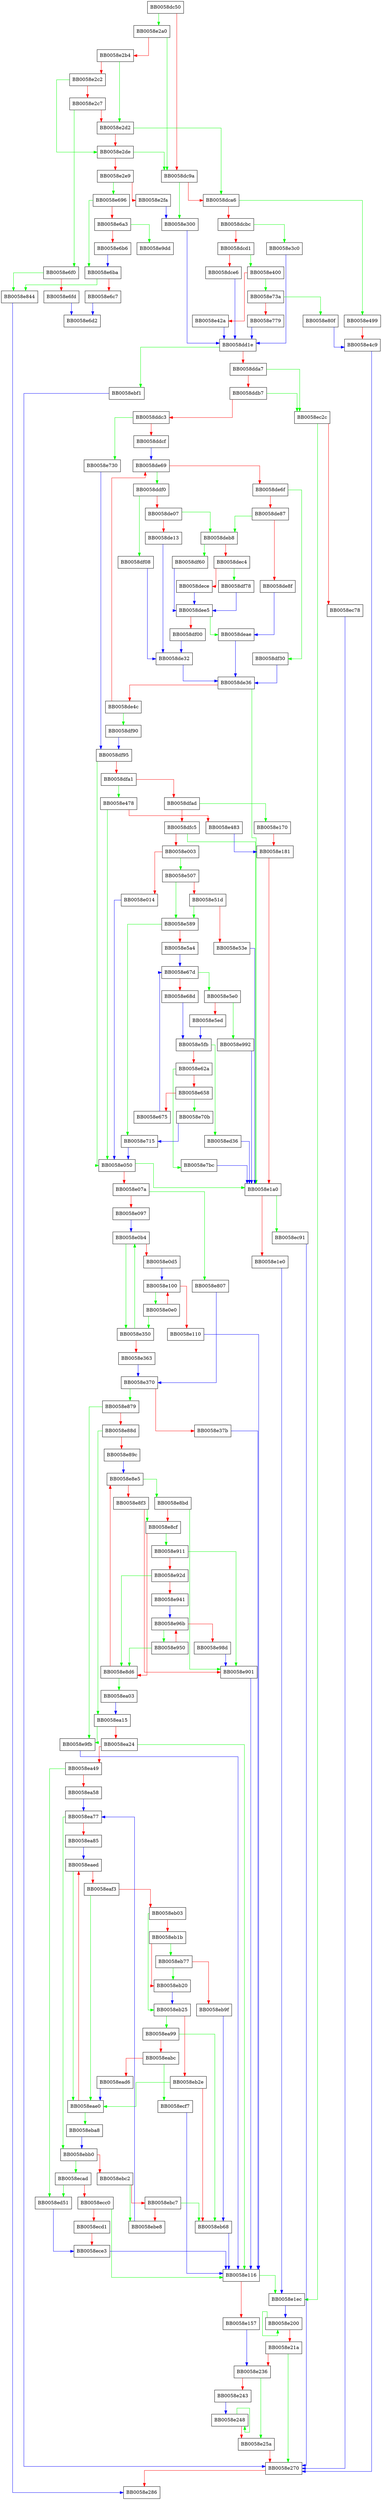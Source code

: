 digraph ossl_ec_wNAF_mul {
  node [shape="box"];
  graph [splines=ortho];
  BB0058dc50 -> BB0058e2a0 [color="green"];
  BB0058dc50 -> BB0058dc9a [color="red"];
  BB0058dc9a -> BB0058e300 [color="green"];
  BB0058dc9a -> BB0058dca6 [color="red"];
  BB0058dca6 -> BB0058e499 [color="green"];
  BB0058dca6 -> BB0058dcbc [color="red"];
  BB0058dcbc -> BB0058e3c0 [color="green"];
  BB0058dcbc -> BB0058dcd1 [color="red"];
  BB0058dcd1 -> BB0058e400 [color="green"];
  BB0058dcd1 -> BB0058dce6 [color="red"];
  BB0058dce6 -> BB0058dd1e [color="blue"];
  BB0058dd1e -> BB0058ebf1 [color="green"];
  BB0058dd1e -> BB0058dda7 [color="red"];
  BB0058dda7 -> BB0058ec2c [color="green"];
  BB0058dda7 -> BB0058ddb7 [color="red"];
  BB0058ddb7 -> BB0058ec2c [color="green"];
  BB0058ddb7 -> BB0058ddc3 [color="red"];
  BB0058ddc3 -> BB0058e730 [color="green"];
  BB0058ddc3 -> BB0058ddcf [color="red"];
  BB0058ddcf -> BB0058de69 [color="blue"];
  BB0058ddf0 -> BB0058df08 [color="green"];
  BB0058ddf0 -> BB0058de07 [color="red"];
  BB0058de07 -> BB0058deb8 [color="green"];
  BB0058de07 -> BB0058de13 [color="red"];
  BB0058de13 -> BB0058de32 [color="blue"];
  BB0058de32 -> BB0058de36 [color="blue"];
  BB0058de36 -> BB0058e1a0 [color="green"];
  BB0058de36 -> BB0058de4c [color="red"];
  BB0058de4c -> BB0058df90 [color="green"];
  BB0058de4c -> BB0058de69 [color="red"];
  BB0058de69 -> BB0058ddf0 [color="green"];
  BB0058de69 -> BB0058de6f [color="red"];
  BB0058de6f -> BB0058df30 [color="green"];
  BB0058de6f -> BB0058de87 [color="red"];
  BB0058de87 -> BB0058deb8 [color="green"];
  BB0058de87 -> BB0058de8f [color="red"];
  BB0058de8f -> BB0058deae [color="blue"];
  BB0058deae -> BB0058de36 [color="blue"];
  BB0058deb8 -> BB0058df60 [color="green"];
  BB0058deb8 -> BB0058dec4 [color="red"];
  BB0058dec4 -> BB0058df78 [color="green"];
  BB0058dec4 -> BB0058dece [color="red"];
  BB0058dece -> BB0058dee5 [color="blue"];
  BB0058dee5 -> BB0058deae [color="green"];
  BB0058dee5 -> BB0058df00 [color="red"];
  BB0058df00 -> BB0058de32 [color="blue"];
  BB0058df08 -> BB0058de32 [color="blue"];
  BB0058df30 -> BB0058de36 [color="blue"];
  BB0058df60 -> BB0058dee5 [color="blue"];
  BB0058df78 -> BB0058dee5 [color="blue"];
  BB0058df90 -> BB0058df95 [color="blue"];
  BB0058df95 -> BB0058e050 [color="green"];
  BB0058df95 -> BB0058dfa1 [color="red"];
  BB0058dfa1 -> BB0058e478 [color="green"];
  BB0058dfa1 -> BB0058dfad [color="red"];
  BB0058dfad -> BB0058e170 [color="green"];
  BB0058dfad -> BB0058dfc5 [color="red"];
  BB0058dfc5 -> BB0058e1a0 [color="green"];
  BB0058dfc5 -> BB0058e003 [color="red"];
  BB0058e003 -> BB0058e507 [color="green"];
  BB0058e003 -> BB0058e014 [color="red"];
  BB0058e014 -> BB0058e050 [color="blue"];
  BB0058e050 -> BB0058e1a0 [color="green"];
  BB0058e050 -> BB0058e07a [color="red"];
  BB0058e07a -> BB0058e807 [color="green"];
  BB0058e07a -> BB0058e097 [color="red"];
  BB0058e097 -> BB0058e0b4 [color="blue"];
  BB0058e0b4 -> BB0058e350 [color="green"];
  BB0058e0b4 -> BB0058e0d5 [color="red"];
  BB0058e0d5 -> BB0058e100 [color="blue"];
  BB0058e0e0 -> BB0058e350 [color="green"];
  BB0058e0e0 -> BB0058e100 [color="red"];
  BB0058e100 -> BB0058e0e0 [color="green"];
  BB0058e100 -> BB0058e110 [color="red"];
  BB0058e110 -> BB0058e116 [color="blue"];
  BB0058e116 -> BB0058e1ec [color="green"];
  BB0058e116 -> BB0058e157 [color="red"];
  BB0058e157 -> BB0058e236 [color="blue"];
  BB0058e170 -> BB0058e181 [color="red"];
  BB0058e181 -> BB0058e1a0 [color="red"];
  BB0058e1a0 -> BB0058ec91 [color="green"];
  BB0058e1a0 -> BB0058e1e0 [color="red"];
  BB0058e1e0 -> BB0058e1ec [color="blue"];
  BB0058e1ec -> BB0058e200 [color="blue"];
  BB0058e200 -> BB0058e200 [color="green"];
  BB0058e200 -> BB0058e21a [color="red"];
  BB0058e21a -> BB0058e270 [color="green"];
  BB0058e21a -> BB0058e236 [color="red"];
  BB0058e236 -> BB0058e25a [color="green"];
  BB0058e236 -> BB0058e243 [color="red"];
  BB0058e243 -> BB0058e248 [color="blue"];
  BB0058e248 -> BB0058e248 [color="green"];
  BB0058e248 -> BB0058e25a [color="red"];
  BB0058e25a -> BB0058e270 [color="red"];
  BB0058e270 -> BB0058e286 [color="red"];
  BB0058e2a0 -> BB0058dc9a [color="green"];
  BB0058e2a0 -> BB0058e2b4 [color="red"];
  BB0058e2b4 -> BB0058e2d2 [color="green"];
  BB0058e2b4 -> BB0058e2c2 [color="red"];
  BB0058e2c2 -> BB0058e2de [color="green"];
  BB0058e2c2 -> BB0058e2c7 [color="red"];
  BB0058e2c7 -> BB0058e6f0 [color="green"];
  BB0058e2c7 -> BB0058e2d2 [color="red"];
  BB0058e2d2 -> BB0058dca6 [color="green"];
  BB0058e2d2 -> BB0058e2de [color="red"];
  BB0058e2de -> BB0058dc9a [color="green"];
  BB0058e2de -> BB0058e2e9 [color="red"];
  BB0058e2e9 -> BB0058e696 [color="green"];
  BB0058e2e9 -> BB0058e2fa [color="red"];
  BB0058e2fa -> BB0058e300 [color="blue"];
  BB0058e300 -> BB0058dd1e [color="blue"];
  BB0058e350 -> BB0058e0b4 [color="green"];
  BB0058e350 -> BB0058e363 [color="red"];
  BB0058e363 -> BB0058e370 [color="blue"];
  BB0058e370 -> BB0058e879 [color="green"];
  BB0058e370 -> BB0058e37b [color="red"];
  BB0058e37b -> BB0058e116 [color="blue"];
  BB0058e3c0 -> BB0058dd1e [color="blue"];
  BB0058e400 -> BB0058e73a [color="green"];
  BB0058e400 -> BB0058e42a [color="red"];
  BB0058e42a -> BB0058dd1e [color="blue"];
  BB0058e478 -> BB0058e050 [color="green"];
  BB0058e478 -> BB0058e483 [color="red"];
  BB0058e483 -> BB0058e181 [color="blue"];
  BB0058e499 -> BB0058e4c9 [color="red"];
  BB0058e4c9 -> BB0058e270 [color="blue"];
  BB0058e507 -> BB0058e589 [color="green"];
  BB0058e507 -> BB0058e51d [color="red"];
  BB0058e51d -> BB0058e589 [color="green"];
  BB0058e51d -> BB0058e53e [color="red"];
  BB0058e53e -> BB0058e1a0 [color="blue"];
  BB0058e589 -> BB0058e715 [color="green"];
  BB0058e589 -> BB0058e5a4 [color="red"];
  BB0058e5a4 -> BB0058e67d [color="blue"];
  BB0058e5e0 -> BB0058e992 [color="green"];
  BB0058e5e0 -> BB0058e5ed [color="red"];
  BB0058e5ed -> BB0058e5fb [color="blue"];
  BB0058e5fb -> BB0058ed36 [color="green"];
  BB0058e5fb -> BB0058e62a [color="red"];
  BB0058e62a -> BB0058e7bc [color="green"];
  BB0058e62a -> BB0058e658 [color="red"];
  BB0058e658 -> BB0058e70b [color="green"];
  BB0058e658 -> BB0058e675 [color="red"];
  BB0058e675 -> BB0058e67d [color="blue"];
  BB0058e67d -> BB0058e5e0 [color="green"];
  BB0058e67d -> BB0058e68d [color="red"];
  BB0058e68d -> BB0058e5fb [color="blue"];
  BB0058e696 -> BB0058e6ba [color="green"];
  BB0058e696 -> BB0058e6a3 [color="red"];
  BB0058e6a3 -> BB0058e9dd [color="green"];
  BB0058e6a3 -> BB0058e6b6 [color="red"];
  BB0058e6b6 -> BB0058e6ba [color="blue"];
  BB0058e6ba -> BB0058e844 [color="green"];
  BB0058e6ba -> BB0058e6c7 [color="red"];
  BB0058e6c7 -> BB0058e6d2 [color="blue"];
  BB0058e6f0 -> BB0058e844 [color="green"];
  BB0058e6f0 -> BB0058e6fd [color="red"];
  BB0058e6fd -> BB0058e6d2 [color="blue"];
  BB0058e70b -> BB0058e715 [color="blue"];
  BB0058e715 -> BB0058e050 [color="blue"];
  BB0058e730 -> BB0058df95 [color="blue"];
  BB0058e73a -> BB0058e80f [color="green"];
  BB0058e73a -> BB0058e779 [color="red"];
  BB0058e779 -> BB0058dd1e [color="blue"];
  BB0058e7bc -> BB0058e1a0 [color="blue"];
  BB0058e807 -> BB0058e370 [color="blue"];
  BB0058e80f -> BB0058e4c9 [color="blue"];
  BB0058e844 -> BB0058e286 [color="blue"];
  BB0058e879 -> BB0058e9fb [color="green"];
  BB0058e879 -> BB0058e88d [color="red"];
  BB0058e88d -> BB0058ea15 [color="green"];
  BB0058e88d -> BB0058e89c [color="red"];
  BB0058e89c -> BB0058e8e5 [color="blue"];
  BB0058e8bd -> BB0058e901 [color="green"];
  BB0058e8bd -> BB0058e8cf [color="red"];
  BB0058e8cf -> BB0058e911 [color="green"];
  BB0058e8cf -> BB0058e8d6 [color="red"];
  BB0058e8d6 -> BB0058ea03 [color="green"];
  BB0058e8d6 -> BB0058e8e5 [color="red"];
  BB0058e8e5 -> BB0058e8bd [color="green"];
  BB0058e8e5 -> BB0058e8f3 [color="red"];
  BB0058e8f3 -> BB0058e8cf [color="green"];
  BB0058e8f3 -> BB0058e901 [color="red"];
  BB0058e901 -> BB0058e116 [color="blue"];
  BB0058e911 -> BB0058e901 [color="green"];
  BB0058e911 -> BB0058e92d [color="red"];
  BB0058e92d -> BB0058e8d6 [color="green"];
  BB0058e92d -> BB0058e941 [color="red"];
  BB0058e941 -> BB0058e96b [color="blue"];
  BB0058e950 -> BB0058e8d6 [color="green"];
  BB0058e950 -> BB0058e96b [color="red"];
  BB0058e96b -> BB0058e950 [color="green"];
  BB0058e96b -> BB0058e98d [color="red"];
  BB0058e98d -> BB0058e901 [color="blue"];
  BB0058e992 -> BB0058e1a0 [color="blue"];
  BB0058e9fb -> BB0058e116 [color="blue"];
  BB0058ea03 -> BB0058ea15 [color="blue"];
  BB0058ea15 -> BB0058e9fb [color="green"];
  BB0058ea15 -> BB0058ea24 [color="red"];
  BB0058ea24 -> BB0058e116 [color="green"];
  BB0058ea24 -> BB0058ea49 [color="red"];
  BB0058ea49 -> BB0058ed51 [color="green"];
  BB0058ea49 -> BB0058ea58 [color="red"];
  BB0058ea58 -> BB0058ea77 [color="blue"];
  BB0058ea77 -> BB0058ebb0 [color="green"];
  BB0058ea77 -> BB0058ea85 [color="red"];
  BB0058ea85 -> BB0058eaed [color="blue"];
  BB0058ea99 -> BB0058eb68 [color="green"];
  BB0058ea99 -> BB0058eabc [color="red"];
  BB0058eabc -> BB0058ecf7 [color="green"];
  BB0058eabc -> BB0058ead6 [color="red"];
  BB0058ead6 -> BB0058eae0 [color="blue"];
  BB0058eae0 -> BB0058eba8 [color="green"];
  BB0058eae0 -> BB0058eaed [color="red"];
  BB0058eaed -> BB0058eae0 [color="green"];
  BB0058eaed -> BB0058eaf3 [color="red"];
  BB0058eaf3 -> BB0058eae0 [color="green"];
  BB0058eaf3 -> BB0058eb03 [color="red"];
  BB0058eb03 -> BB0058eb25 [color="green"];
  BB0058eb03 -> BB0058eb1b [color="red"];
  BB0058eb1b -> BB0058eb77 [color="green"];
  BB0058eb1b -> BB0058eb20 [color="red"];
  BB0058eb20 -> BB0058eb25 [color="blue"];
  BB0058eb25 -> BB0058ea99 [color="green"];
  BB0058eb25 -> BB0058eb2e [color="red"];
  BB0058eb2e -> BB0058eae0 [color="green"];
  BB0058eb2e -> BB0058eb68 [color="red"];
  BB0058eb68 -> BB0058e116 [color="blue"];
  BB0058eb77 -> BB0058eb20 [color="green"];
  BB0058eb77 -> BB0058eb9f [color="red"];
  BB0058eb9f -> BB0058eb68 [color="blue"];
  BB0058eba8 -> BB0058ebb0 [color="blue"];
  BB0058ebb0 -> BB0058ecad [color="green"];
  BB0058ebb0 -> BB0058ebc2 [color="red"];
  BB0058ebc2 -> BB0058ebe8 [color="green"];
  BB0058ebc2 -> BB0058ebc7 [color="red"];
  BB0058ebc7 -> BB0058eb68 [color="green"];
  BB0058ebc7 -> BB0058ebe8 [color="red"];
  BB0058ebe8 -> BB0058ea77 [color="blue"];
  BB0058ebf1 -> BB0058e270 [color="blue"];
  BB0058ec2c -> BB0058e1ec [color="green"];
  BB0058ec2c -> BB0058ec78 [color="red"];
  BB0058ec78 -> BB0058e270 [color="blue"];
  BB0058ec91 -> BB0058e270 [color="blue"];
  BB0058ecad -> BB0058ed51 [color="green"];
  BB0058ecad -> BB0058ecc0 [color="red"];
  BB0058ecc0 -> BB0058e116 [color="green"];
  BB0058ecc0 -> BB0058ecd1 [color="red"];
  BB0058ecd1 -> BB0058ece3 [color="red"];
  BB0058ece3 -> BB0058e116 [color="blue"];
  BB0058ecf7 -> BB0058e116 [color="blue"];
  BB0058ed36 -> BB0058e1a0 [color="blue"];
  BB0058ed51 -> BB0058ece3 [color="blue"];
}